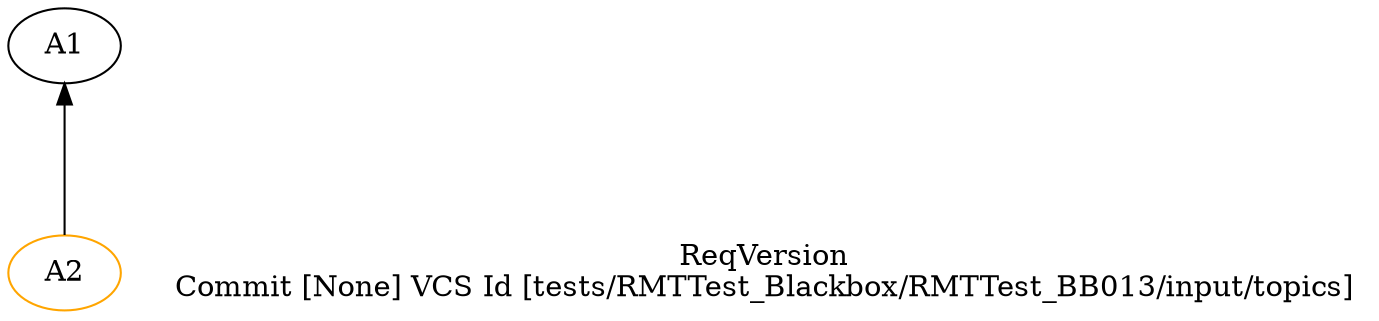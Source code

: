 digraph reqdeps {
rankdir=BT;
mclimit=10.0;
nslimit=10.0;ranksep=1;
"A1" [];
"A2" [color=orange];
"A2" -> "A1";
ReqVersion [shape=plaintext label="ReqVersion\nCommit [None] VCS Id [tests/RMTTest_Blackbox/RMTTest_BB013/input/topics]"]
}

